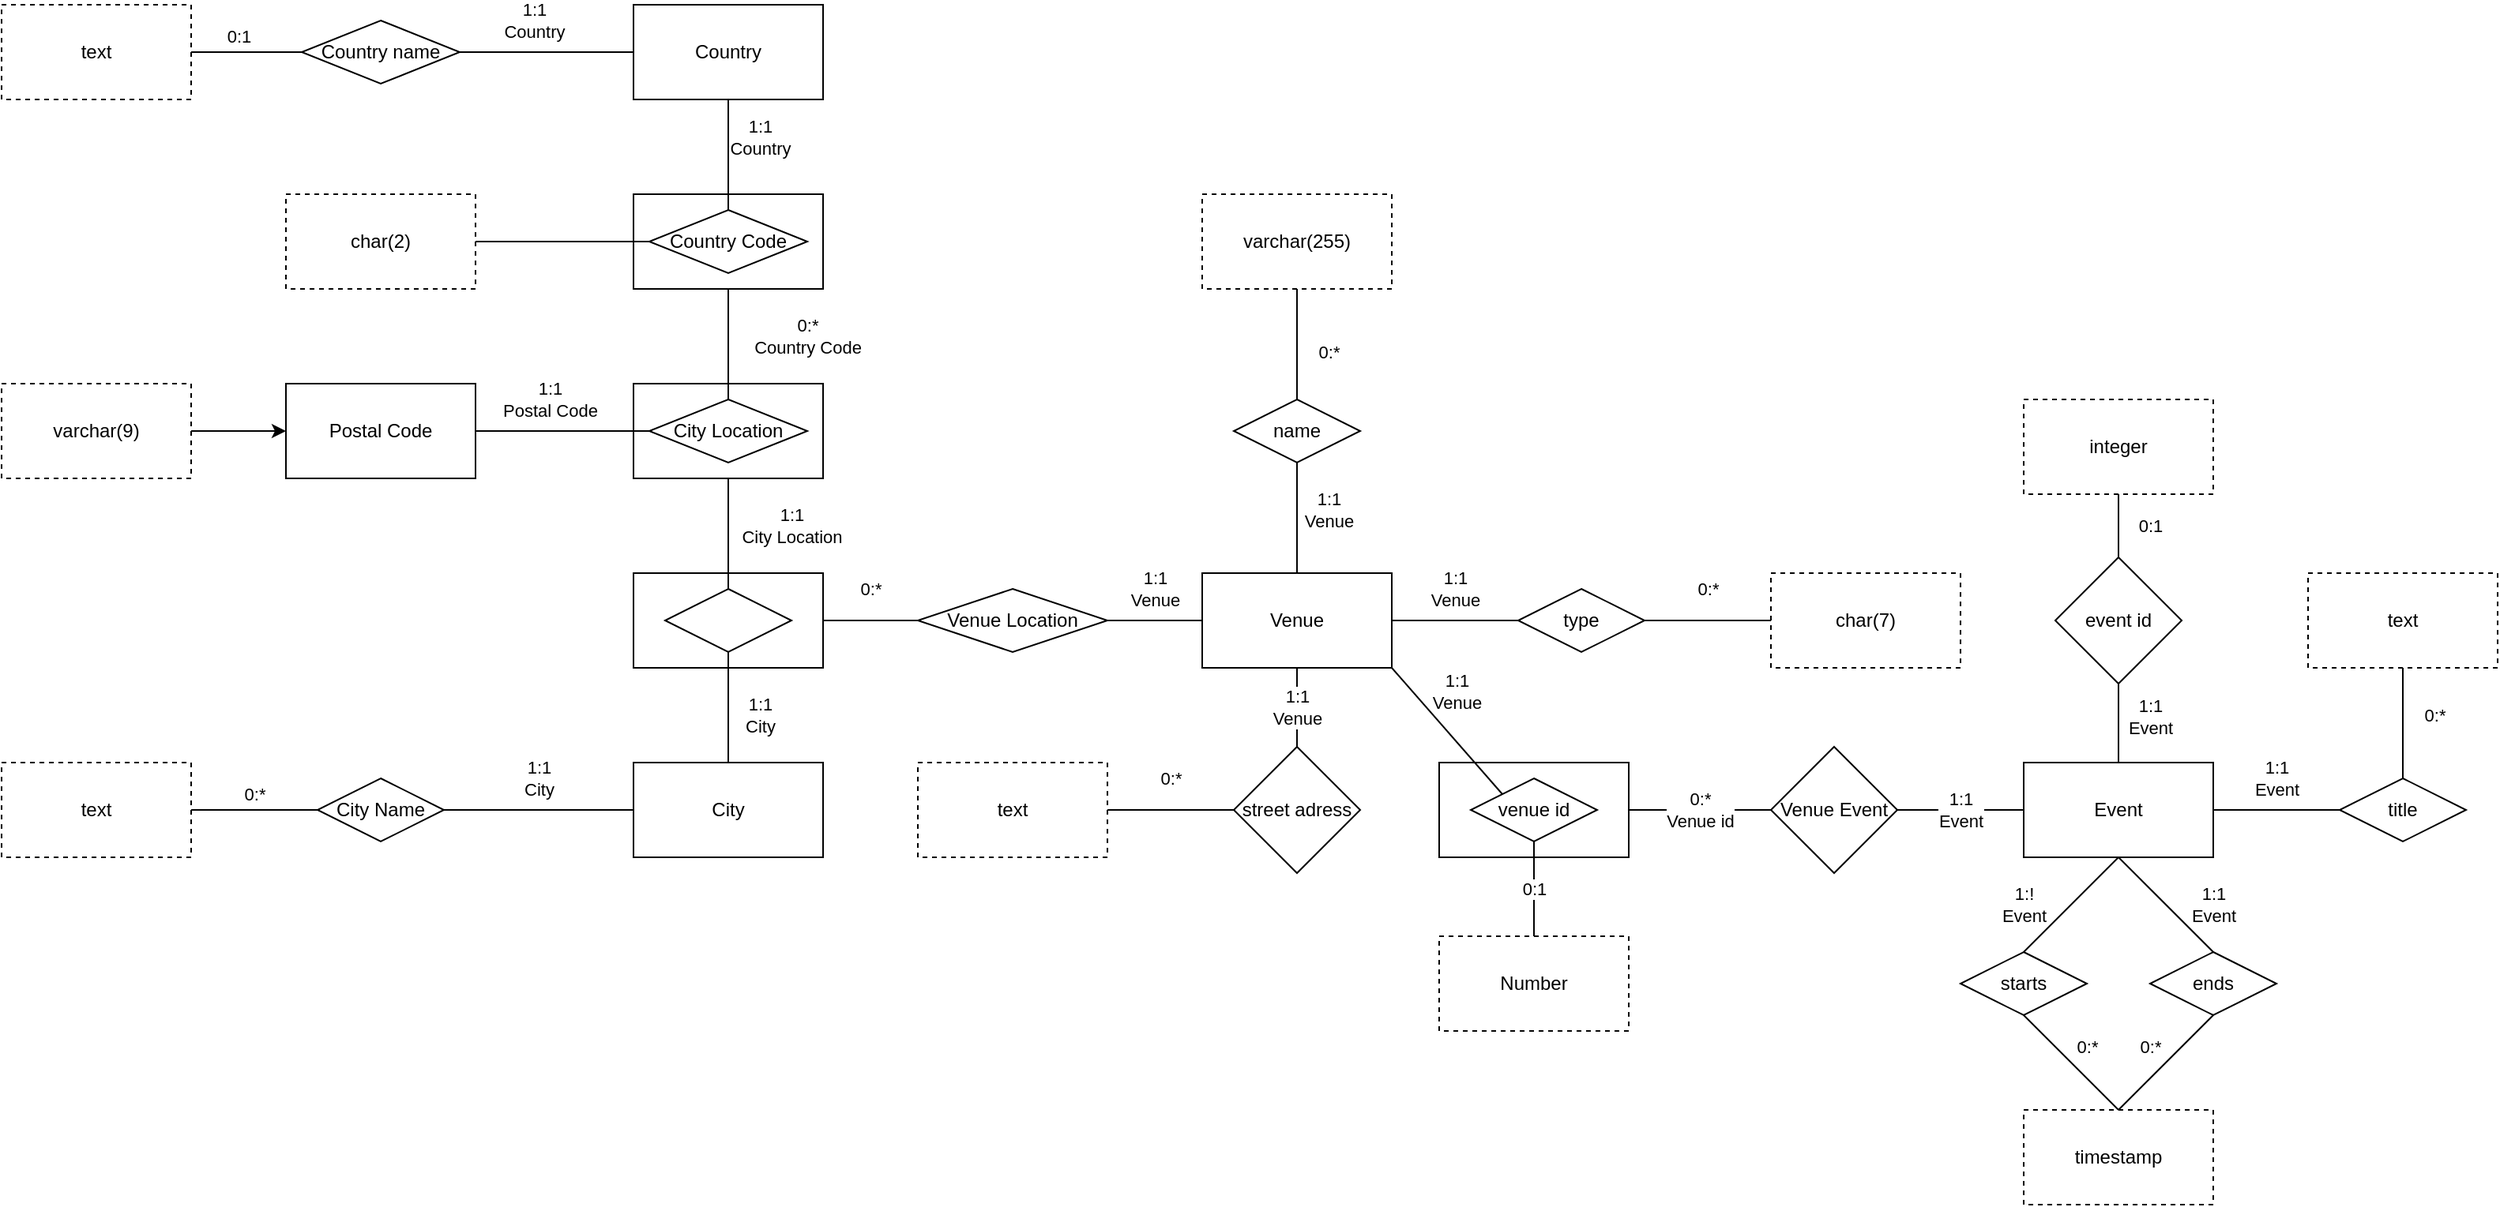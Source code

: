 <mxfile version="13.10.6" type="device"><diagram id="1RJzegxEWN4WttszqWZl" name="Page-1"><mxGraphModel dx="1730" dy="912" grid="1" gridSize="10" guides="1" tooltips="1" connect="1" arrows="1" fold="1" page="1" pageScale="1" pageWidth="3300" pageHeight="4681" math="0" shadow="0"><root><mxCell id="0"/><mxCell id="1" parent="0"/><mxCell id="apH5CqQ7-RL1Zlp_R_It-50" value="" style="rounded=0;whiteSpace=wrap;html=1;" vertex="1" parent="1"><mxGeometry x="950" y="530" width="120" height="60" as="geometry"/></mxCell><mxCell id="apH5CqQ7-RL1Zlp_R_It-1" value="Country" style="rounded=0;whiteSpace=wrap;html=1;" vertex="1" parent="1"><mxGeometry x="440" y="50" width="120" height="60" as="geometry"/></mxCell><mxCell id="apH5CqQ7-RL1Zlp_R_It-2" value="char(2)" style="rounded=0;whiteSpace=wrap;html=1;dashed=1;" vertex="1" parent="1"><mxGeometry x="220" y="170" width="120" height="60" as="geometry"/></mxCell><mxCell id="apH5CqQ7-RL1Zlp_R_It-3" value="text" style="rounded=0;whiteSpace=wrap;html=1;dashed=1;" vertex="1" parent="1"><mxGeometry x="40" y="50" width="120" height="60" as="geometry"/></mxCell><mxCell id="apH5CqQ7-RL1Zlp_R_It-8" value="Country name" style="rhombus;whiteSpace=wrap;html=1;" vertex="1" parent="1"><mxGeometry x="230" y="60" width="100" height="40" as="geometry"/></mxCell><mxCell id="apH5CqQ7-RL1Zlp_R_It-9" value="0:1&lt;br&gt;" style="endArrow=none;html=1;entryX=1;entryY=0.5;entryDx=0;entryDy=0;exitX=0;exitY=0.5;exitDx=0;exitDy=0;" edge="1" parent="1" source="apH5CqQ7-RL1Zlp_R_It-8" target="apH5CqQ7-RL1Zlp_R_It-3"><mxGeometry x="0.143" y="-10" width="50" height="50" relative="1" as="geometry"><mxPoint x="270" y="310" as="sourcePoint"/><mxPoint x="320" y="260" as="targetPoint"/><mxPoint as="offset"/></mxGeometry></mxCell><mxCell id="apH5CqQ7-RL1Zlp_R_It-10" value="1:1&lt;br&gt;Country" style="endArrow=none;html=1;entryX=1;entryY=0.5;entryDx=0;entryDy=0;exitX=0;exitY=0.5;exitDx=0;exitDy=0;" edge="1" parent="1" source="apH5CqQ7-RL1Zlp_R_It-1" target="apH5CqQ7-RL1Zlp_R_It-8"><mxGeometry x="0.143" y="-20" width="50" height="50" relative="1" as="geometry"><mxPoint x="270" y="310" as="sourcePoint"/><mxPoint x="320" y="260" as="targetPoint"/><mxPoint as="offset"/></mxGeometry></mxCell><mxCell id="apH5CqQ7-RL1Zlp_R_It-12" value="City" style="rounded=0;whiteSpace=wrap;html=1;" vertex="1" parent="1"><mxGeometry x="440" y="530" width="120" height="60" as="geometry"/></mxCell><mxCell id="apH5CqQ7-RL1Zlp_R_It-14" value="" style="group" vertex="1" connectable="0" parent="1"><mxGeometry x="440" y="170" width="120" height="60" as="geometry"/></mxCell><mxCell id="apH5CqQ7-RL1Zlp_R_It-4" value="" style="rounded=0;whiteSpace=wrap;html=1;" vertex="1" parent="apH5CqQ7-RL1Zlp_R_It-14"><mxGeometry width="120" height="60" as="geometry"/></mxCell><mxCell id="apH5CqQ7-RL1Zlp_R_It-5" value="Country Code" style="rhombus;whiteSpace=wrap;html=1;" vertex="1" parent="apH5CqQ7-RL1Zlp_R_It-14"><mxGeometry x="10" y="10" width="100" height="40" as="geometry"/></mxCell><mxCell id="apH5CqQ7-RL1Zlp_R_It-17" value="City Name" style="rhombus;whiteSpace=wrap;html=1;" vertex="1" parent="1"><mxGeometry x="240" y="540" width="80" height="40" as="geometry"/></mxCell><mxCell id="apH5CqQ7-RL1Zlp_R_It-19" value="varchar(9)" style="rounded=0;whiteSpace=wrap;html=1;dashed=1;" vertex="1" parent="1"><mxGeometry x="40" y="290" width="120" height="60" as="geometry"/></mxCell><mxCell id="apH5CqQ7-RL1Zlp_R_It-23" value="text" style="rounded=0;whiteSpace=wrap;html=1;dashed=1;" vertex="1" parent="1"><mxGeometry x="40" y="530" width="120" height="60" as="geometry"/></mxCell><mxCell id="apH5CqQ7-RL1Zlp_R_It-24" value="0:*" style="endArrow=none;html=1;exitX=0;exitY=0.5;exitDx=0;exitDy=0;entryX=1;entryY=0.5;entryDx=0;entryDy=0;" edge="1" parent="1" source="apH5CqQ7-RL1Zlp_R_It-17" target="apH5CqQ7-RL1Zlp_R_It-23"><mxGeometry y="-10" width="50" height="50" relative="1" as="geometry"><mxPoint x="270" y="310" as="sourcePoint"/><mxPoint x="320" y="260" as="targetPoint"/><mxPoint as="offset"/></mxGeometry></mxCell><mxCell id="apH5CqQ7-RL1Zlp_R_It-25" value="1:1&lt;br&gt;City" style="endArrow=none;html=1;exitX=0;exitY=0.5;exitDx=0;exitDy=0;entryX=1;entryY=0.5;entryDx=0;entryDy=0;" edge="1" parent="1" source="apH5CqQ7-RL1Zlp_R_It-12" target="apH5CqQ7-RL1Zlp_R_It-17"><mxGeometry y="-20" width="50" height="50" relative="1" as="geometry"><mxPoint x="170" y="330" as="sourcePoint"/><mxPoint x="320" y="260" as="targetPoint"/><mxPoint as="offset"/></mxGeometry></mxCell><mxCell id="apH5CqQ7-RL1Zlp_R_It-7" value="" style="endArrow=none;html=1;entryX=1;entryY=0.5;entryDx=0;entryDy=0;exitX=0;exitY=0.5;exitDx=0;exitDy=0;" edge="1" parent="1" source="apH5CqQ7-RL1Zlp_R_It-5" target="apH5CqQ7-RL1Zlp_R_It-2"><mxGeometry width="50" height="50" relative="1" as="geometry"><mxPoint x="400" y="160" as="sourcePoint"/><mxPoint x="320" y="260" as="targetPoint"/></mxGeometry></mxCell><mxCell id="apH5CqQ7-RL1Zlp_R_It-6" value="1:1&lt;br&gt;Country" style="endArrow=none;html=1;entryX=0.5;entryY=0;entryDx=0;entryDy=0;exitX=0.5;exitY=1;exitDx=0;exitDy=0;" edge="1" parent="1" source="apH5CqQ7-RL1Zlp_R_It-1" target="apH5CqQ7-RL1Zlp_R_It-5"><mxGeometry x="-0.333" y="20" width="50" height="50" relative="1" as="geometry"><mxPoint x="270" y="310" as="sourcePoint"/><mxPoint x="320" y="260" as="targetPoint"/><mxPoint as="offset"/></mxGeometry></mxCell><mxCell id="apH5CqQ7-RL1Zlp_R_It-26" value="Venue" style="rounded=0;whiteSpace=wrap;html=1;" vertex="1" parent="1"><mxGeometry x="800" y="410" width="120" height="60" as="geometry"/></mxCell><mxCell id="apH5CqQ7-RL1Zlp_R_It-27" value="Number" style="rounded=0;whiteSpace=wrap;html=1;dashed=1;" vertex="1" parent="1"><mxGeometry x="950" y="640" width="120" height="60" as="geometry"/></mxCell><mxCell id="apH5CqQ7-RL1Zlp_R_It-28" value="venue id" style="rhombus;whiteSpace=wrap;html=1;" vertex="1" parent="1"><mxGeometry x="970" y="540" width="80" height="40" as="geometry"/></mxCell><mxCell id="apH5CqQ7-RL1Zlp_R_It-29" value="varchar(255)" style="rounded=0;whiteSpace=wrap;html=1;dashed=1;" vertex="1" parent="1"><mxGeometry x="800" y="170" width="120" height="60" as="geometry"/></mxCell><mxCell id="apH5CqQ7-RL1Zlp_R_It-30" value="name" style="rhombus;whiteSpace=wrap;html=1;" vertex="1" parent="1"><mxGeometry x="820" y="300" width="80" height="40" as="geometry"/></mxCell><mxCell id="apH5CqQ7-RL1Zlp_R_It-31" value="text" style="rounded=0;whiteSpace=wrap;html=1;dashed=1;" vertex="1" parent="1"><mxGeometry x="620" y="530" width="120" height="60" as="geometry"/></mxCell><mxCell id="apH5CqQ7-RL1Zlp_R_It-32" value="char(7)" style="rounded=0;whiteSpace=wrap;html=1;dashed=1;" vertex="1" parent="1"><mxGeometry x="1160" y="410" width="120" height="60" as="geometry"/></mxCell><mxCell id="apH5CqQ7-RL1Zlp_R_It-33" value="street adress" style="rhombus;whiteSpace=wrap;html=1;" vertex="1" parent="1"><mxGeometry x="820" y="520" width="80" height="80" as="geometry"/></mxCell><mxCell id="apH5CqQ7-RL1Zlp_R_It-34" value="type" style="rhombus;whiteSpace=wrap;html=1;" vertex="1" parent="1"><mxGeometry x="1000" y="420" width="80" height="40" as="geometry"/></mxCell><mxCell id="apH5CqQ7-RL1Zlp_R_It-37" value="0:*" style="endArrow=none;html=1;entryX=0.5;entryY=0;entryDx=0;entryDy=0;exitX=0.5;exitY=1;exitDx=0;exitDy=0;" edge="1" parent="1" source="apH5CqQ7-RL1Zlp_R_It-29" target="apH5CqQ7-RL1Zlp_R_It-30"><mxGeometry x="0.143" y="20" width="50" height="50" relative="1" as="geometry"><mxPoint x="310" y="580" as="sourcePoint"/><mxPoint x="360" y="530" as="targetPoint"/><mxPoint as="offset"/></mxGeometry></mxCell><mxCell id="apH5CqQ7-RL1Zlp_R_It-38" value="0:1" style="endArrow=none;html=1;entryX=0.5;entryY=1;entryDx=0;entryDy=0;exitX=0.5;exitY=0;exitDx=0;exitDy=0;" edge="1" parent="1" source="apH5CqQ7-RL1Zlp_R_It-27" target="apH5CqQ7-RL1Zlp_R_It-28"><mxGeometry width="50" height="50" relative="1" as="geometry"><mxPoint x="310" y="580" as="sourcePoint"/><mxPoint x="360" y="530" as="targetPoint"/></mxGeometry></mxCell><mxCell id="apH5CqQ7-RL1Zlp_R_It-39" value="1:1&lt;br&gt;Venue" style="endArrow=none;html=1;entryX=0.5;entryY=1;entryDx=0;entryDy=0;exitX=0.5;exitY=0;exitDx=0;exitDy=0;" edge="1" parent="1" source="apH5CqQ7-RL1Zlp_R_It-33" target="apH5CqQ7-RL1Zlp_R_It-26"><mxGeometry width="50" height="50" relative="1" as="geometry"><mxPoint x="310" y="580" as="sourcePoint"/><mxPoint x="360" y="530" as="targetPoint"/></mxGeometry></mxCell><mxCell id="apH5CqQ7-RL1Zlp_R_It-40" value="0:*&lt;br&gt;" style="endArrow=none;html=1;entryX=0;entryY=0.5;entryDx=0;entryDy=0;exitX=1;exitY=0.5;exitDx=0;exitDy=0;" edge="1" parent="1" source="apH5CqQ7-RL1Zlp_R_It-31" target="apH5CqQ7-RL1Zlp_R_It-33"><mxGeometry y="20" width="50" height="50" relative="1" as="geometry"><mxPoint x="310" y="580" as="sourcePoint"/><mxPoint x="360" y="530" as="targetPoint"/><mxPoint as="offset"/></mxGeometry></mxCell><mxCell id="apH5CqQ7-RL1Zlp_R_It-42" value="0:*" style="endArrow=none;html=1;entryX=0;entryY=0.5;entryDx=0;entryDy=0;exitX=1;exitY=0.5;exitDx=0;exitDy=0;" edge="1" parent="1" source="apH5CqQ7-RL1Zlp_R_It-34" target="apH5CqQ7-RL1Zlp_R_It-32"><mxGeometry y="20" width="50" height="50" relative="1" as="geometry"><mxPoint x="310" y="580" as="sourcePoint"/><mxPoint x="360" y="530" as="targetPoint"/><mxPoint as="offset"/></mxGeometry></mxCell><mxCell id="apH5CqQ7-RL1Zlp_R_It-43" value="1:1&lt;br&gt;Venue" style="endArrow=none;html=1;exitX=0;exitY=0;exitDx=0;exitDy=0;entryX=1;entryY=1;entryDx=0;entryDy=0;" edge="1" parent="1" source="apH5CqQ7-RL1Zlp_R_It-28" target="apH5CqQ7-RL1Zlp_R_It-26"><mxGeometry x="0.286" y="-21" width="50" height="50" relative="1" as="geometry"><mxPoint x="500" y="440" as="sourcePoint"/><mxPoint x="550" y="390" as="targetPoint"/><mxPoint as="offset"/></mxGeometry></mxCell><mxCell id="apH5CqQ7-RL1Zlp_R_It-44" value="1:1&lt;br&gt;Venue" style="endArrow=none;html=1;entryX=0;entryY=0.5;entryDx=0;entryDy=0;exitX=1;exitY=0.5;exitDx=0;exitDy=0;" edge="1" parent="1" source="apH5CqQ7-RL1Zlp_R_It-26" target="apH5CqQ7-RL1Zlp_R_It-34"><mxGeometry y="20" width="50" height="50" relative="1" as="geometry"><mxPoint x="500" y="440" as="sourcePoint"/><mxPoint x="550" y="390" as="targetPoint"/><mxPoint as="offset"/></mxGeometry></mxCell><mxCell id="apH5CqQ7-RL1Zlp_R_It-45" value="1:1&lt;br&gt;Venue" style="endArrow=none;html=1;entryX=0.5;entryY=1;entryDx=0;entryDy=0;exitX=0.5;exitY=0;exitDx=0;exitDy=0;" edge="1" parent="1" source="apH5CqQ7-RL1Zlp_R_It-26" target="apH5CqQ7-RL1Zlp_R_It-30"><mxGeometry x="0.143" y="-20" width="50" height="50" relative="1" as="geometry"><mxPoint x="500" y="440" as="sourcePoint"/><mxPoint x="550" y="390" as="targetPoint"/><mxPoint as="offset"/></mxGeometry></mxCell><mxCell id="apH5CqQ7-RL1Zlp_R_It-46" value="Event" style="rounded=0;whiteSpace=wrap;html=1;" vertex="1" parent="1"><mxGeometry x="1320" y="530" width="120" height="60" as="geometry"/></mxCell><mxCell id="apH5CqQ7-RL1Zlp_R_It-47" value="integer" style="rounded=0;whiteSpace=wrap;html=1;dashed=1;" vertex="1" parent="1"><mxGeometry x="1320" y="300" width="120" height="60" as="geometry"/></mxCell><mxCell id="apH5CqQ7-RL1Zlp_R_It-48" value="event id" style="rhombus;whiteSpace=wrap;html=1;" vertex="1" parent="1"><mxGeometry x="1340" y="400" width="80" height="80" as="geometry"/></mxCell><mxCell id="apH5CqQ7-RL1Zlp_R_It-49" value="text" style="rounded=0;whiteSpace=wrap;html=1;dashed=1;" vertex="1" parent="1"><mxGeometry x="1500" y="410" width="120" height="60" as="geometry"/></mxCell><mxCell id="apH5CqQ7-RL1Zlp_R_It-51" value="title" style="rhombus;whiteSpace=wrap;html=1;" vertex="1" parent="1"><mxGeometry x="1520" y="540" width="80" height="40" as="geometry"/></mxCell><mxCell id="apH5CqQ7-RL1Zlp_R_It-52" value="timestamp" style="rounded=0;whiteSpace=wrap;html=1;dashed=1;" vertex="1" parent="1"><mxGeometry x="1320" y="750" width="120" height="60" as="geometry"/></mxCell><mxCell id="apH5CqQ7-RL1Zlp_R_It-53" value="starts" style="rhombus;whiteSpace=wrap;html=1;" vertex="1" parent="1"><mxGeometry x="1280" y="650" width="80" height="40" as="geometry"/></mxCell><mxCell id="apH5CqQ7-RL1Zlp_R_It-54" value="ends" style="rhombus;whiteSpace=wrap;html=1;" vertex="1" parent="1"><mxGeometry x="1400" y="650" width="80" height="40" as="geometry"/></mxCell><mxCell id="apH5CqQ7-RL1Zlp_R_It-79" value="" style="group" vertex="1" connectable="0" parent="1"><mxGeometry x="440" y="290" width="120" height="60" as="geometry"/></mxCell><mxCell id="apH5CqQ7-RL1Zlp_R_It-78" value="" style="rounded=0;whiteSpace=wrap;html=1;" vertex="1" parent="apH5CqQ7-RL1Zlp_R_It-79"><mxGeometry width="120" height="60" as="geometry"/></mxCell><mxCell id="apH5CqQ7-RL1Zlp_R_It-77" value="City Location" style="rhombus;whiteSpace=wrap;html=1;" vertex="1" parent="apH5CqQ7-RL1Zlp_R_It-79"><mxGeometry x="10" y="10" width="100" height="40" as="geometry"/></mxCell><mxCell id="apH5CqQ7-RL1Zlp_R_It-80" value="Postal Code" style="rounded=0;whiteSpace=wrap;html=1;" vertex="1" parent="1"><mxGeometry x="220" y="290" width="120" height="60" as="geometry"/></mxCell><mxCell id="apH5CqQ7-RL1Zlp_R_It-11" value="0:*&lt;br&gt;Country Code" style="endArrow=none;html=1;entryX=0.5;entryY=1;entryDx=0;entryDy=0;exitX=0.5;exitY=0;exitDx=0;exitDy=0;" edge="1" parent="1" source="apH5CqQ7-RL1Zlp_R_It-77" target="apH5CqQ7-RL1Zlp_R_It-4"><mxGeometry x="0.143" y="-50" width="50" height="50" relative="1" as="geometry"><mxPoint x="460" y="210" as="sourcePoint"/><mxPoint x="320" y="260" as="targetPoint"/><mxPoint as="offset"/></mxGeometry></mxCell><mxCell id="apH5CqQ7-RL1Zlp_R_It-81" value="" style="endArrow=classic;html=1;strokeWidth=1;exitX=1;exitY=0.5;exitDx=0;exitDy=0;entryX=0;entryY=0.5;entryDx=0;entryDy=0;" edge="1" parent="1" source="apH5CqQ7-RL1Zlp_R_It-19" target="apH5CqQ7-RL1Zlp_R_It-80"><mxGeometry width="50" height="50" relative="1" as="geometry"><mxPoint x="340" y="200" as="sourcePoint"/><mxPoint x="200" y="250" as="targetPoint"/></mxGeometry></mxCell><mxCell id="apH5CqQ7-RL1Zlp_R_It-82" value="1:1&lt;br&gt;Postal Code" style="endArrow=none;html=1;strokeWidth=1;exitX=1;exitY=0.5;exitDx=0;exitDy=0;entryX=0;entryY=0.5;entryDx=0;entryDy=0;" edge="1" parent="1" source="apH5CqQ7-RL1Zlp_R_It-80" target="apH5CqQ7-RL1Zlp_R_It-77"><mxGeometry x="-0.143" y="20" width="50" height="50" relative="1" as="geometry"><mxPoint x="340" y="200" as="sourcePoint"/><mxPoint x="390" y="150" as="targetPoint"/><mxPoint as="offset"/></mxGeometry></mxCell><mxCell id="apH5CqQ7-RL1Zlp_R_It-85" value="1:1&lt;br&gt;Event" style="endArrow=none;html=1;strokeWidth=1;entryX=1;entryY=0.5;entryDx=0;entryDy=0;exitX=0;exitY=0.5;exitDx=0;exitDy=0;" edge="1" parent="1" source="apH5CqQ7-RL1Zlp_R_It-51" target="apH5CqQ7-RL1Zlp_R_It-46"><mxGeometry y="-20" width="50" height="50" relative="1" as="geometry"><mxPoint x="1490" y="600" as="sourcePoint"/><mxPoint x="320" y="660" as="targetPoint"/><mxPoint as="offset"/></mxGeometry></mxCell><mxCell id="apH5CqQ7-RL1Zlp_R_It-86" value="0:*" style="endArrow=none;html=1;strokeWidth=1;entryX=0.5;entryY=0;entryDx=0;entryDy=0;exitX=0.5;exitY=1;exitDx=0;exitDy=0;" edge="1" parent="1" source="apH5CqQ7-RL1Zlp_R_It-49" target="apH5CqQ7-RL1Zlp_R_It-51"><mxGeometry x="-0.143" y="20" width="50" height="50" relative="1" as="geometry"><mxPoint x="230" y="740" as="sourcePoint"/><mxPoint x="320" y="660" as="targetPoint"/><mxPoint as="offset"/></mxGeometry></mxCell><mxCell id="apH5CqQ7-RL1Zlp_R_It-87" value="0:*" style="endArrow=none;html=1;strokeWidth=1;entryX=0.5;entryY=1;entryDx=0;entryDy=0;exitX=0.5;exitY=0;exitDx=0;exitDy=0;" edge="1" parent="1" source="apH5CqQ7-RL1Zlp_R_It-52" target="apH5CqQ7-RL1Zlp_R_It-54"><mxGeometry y="14" width="50" height="50" relative="1" as="geometry"><mxPoint x="270" y="710" as="sourcePoint"/><mxPoint x="320" y="660" as="targetPoint"/><mxPoint as="offset"/></mxGeometry></mxCell><mxCell id="apH5CqQ7-RL1Zlp_R_It-88" value="1:1&lt;br&gt;Event" style="endArrow=none;html=1;strokeWidth=1;entryX=0.5;entryY=1;entryDx=0;entryDy=0;exitX=0.5;exitY=0;exitDx=0;exitDy=0;" edge="1" parent="1" source="apH5CqQ7-RL1Zlp_R_It-54" target="apH5CqQ7-RL1Zlp_R_It-46"><mxGeometry x="-0.5" y="-21" width="50" height="50" relative="1" as="geometry"><mxPoint x="270" y="710" as="sourcePoint"/><mxPoint x="320" y="660" as="targetPoint"/><mxPoint as="offset"/></mxGeometry></mxCell><mxCell id="apH5CqQ7-RL1Zlp_R_It-89" value="1:!&lt;br&gt;Event" style="endArrow=none;html=1;strokeWidth=1;entryX=0.5;entryY=1;entryDx=0;entryDy=0;exitX=0.5;exitY=0;exitDx=0;exitDy=0;" edge="1" parent="1" source="apH5CqQ7-RL1Zlp_R_It-53" target="apH5CqQ7-RL1Zlp_R_It-46"><mxGeometry x="-0.5" y="21" width="50" height="50" relative="1" as="geometry"><mxPoint x="270" y="710" as="sourcePoint"/><mxPoint x="320" y="660" as="targetPoint"/><mxPoint as="offset"/></mxGeometry></mxCell><mxCell id="apH5CqQ7-RL1Zlp_R_It-90" value="1:1&lt;br&gt;Event" style="endArrow=none;html=1;strokeWidth=1;entryX=0.5;entryY=1;entryDx=0;entryDy=0;" edge="1" parent="1" source="apH5CqQ7-RL1Zlp_R_It-46" target="apH5CqQ7-RL1Zlp_R_It-48"><mxGeometry x="0.2" y="-20" width="50" height="50" relative="1" as="geometry"><mxPoint x="270" y="710" as="sourcePoint"/><mxPoint x="320" y="660" as="targetPoint"/><mxPoint y="1" as="offset"/></mxGeometry></mxCell><mxCell id="apH5CqQ7-RL1Zlp_R_It-91" value="0:1" style="endArrow=none;html=1;strokeWidth=1;entryX=0.5;entryY=1;entryDx=0;entryDy=0;exitX=0.5;exitY=0;exitDx=0;exitDy=0;" edge="1" parent="1" source="apH5CqQ7-RL1Zlp_R_It-48" target="apH5CqQ7-RL1Zlp_R_It-47"><mxGeometry y="-20" width="50" height="50" relative="1" as="geometry"><mxPoint x="270" y="710" as="sourcePoint"/><mxPoint x="320" y="660" as="targetPoint"/><mxPoint as="offset"/></mxGeometry></mxCell><mxCell id="apH5CqQ7-RL1Zlp_R_It-92" value="0:*" style="endArrow=none;html=1;strokeWidth=1;entryX=0.5;entryY=0;entryDx=0;entryDy=0;exitX=0.5;exitY=1;exitDx=0;exitDy=0;" edge="1" parent="1" source="apH5CqQ7-RL1Zlp_R_It-53" target="apH5CqQ7-RL1Zlp_R_It-52"><mxGeometry y="14" width="50" height="50" relative="1" as="geometry"><mxPoint x="270" y="710" as="sourcePoint"/><mxPoint x="320" y="660" as="targetPoint"/><mxPoint as="offset"/></mxGeometry></mxCell><mxCell id="apH5CqQ7-RL1Zlp_R_It-99" value="" style="rounded=0;whiteSpace=wrap;html=1;" vertex="1" parent="1"><mxGeometry x="440" y="410" width="120" height="60" as="geometry"/></mxCell><mxCell id="apH5CqQ7-RL1Zlp_R_It-94" value="" style="rhombus;whiteSpace=wrap;html=1;" vertex="1" parent="1"><mxGeometry x="460" y="420" width="80" height="40" as="geometry"/></mxCell><mxCell id="apH5CqQ7-RL1Zlp_R_It-98" value="1:1&lt;br&gt;City" style="endArrow=none;html=1;strokeWidth=1;entryX=0.5;entryY=1;entryDx=0;entryDy=0;exitX=0.5;exitY=0;exitDx=0;exitDy=0;" edge="1" parent="1" source="apH5CqQ7-RL1Zlp_R_It-12" target="apH5CqQ7-RL1Zlp_R_It-94"><mxGeometry x="-0.143" y="-20" width="50" height="50" relative="1" as="geometry"><mxPoint x="560" y="590" as="sourcePoint"/><mxPoint x="610" y="540" as="targetPoint"/><mxPoint as="offset"/></mxGeometry></mxCell><mxCell id="apH5CqQ7-RL1Zlp_R_It-96" value="1:1&lt;br&gt;City Location" style="endArrow=none;html=1;strokeWidth=1;entryX=0.5;entryY=1;entryDx=0;entryDy=0;exitX=0.5;exitY=0;exitDx=0;exitDy=0;" edge="1" parent="1" source="apH5CqQ7-RL1Zlp_R_It-94" target="apH5CqQ7-RL1Zlp_R_It-78"><mxGeometry x="0.143" y="-40" width="50" height="50" relative="1" as="geometry"><mxPoint x="700" y="340" as="sourcePoint"/><mxPoint x="750" y="290" as="targetPoint"/><mxPoint as="offset"/></mxGeometry></mxCell><mxCell id="apH5CqQ7-RL1Zlp_R_It-100" value="Venue Location" style="rhombus;whiteSpace=wrap;html=1;" vertex="1" parent="1"><mxGeometry x="620" y="420" width="120" height="40" as="geometry"/></mxCell><mxCell id="apH5CqQ7-RL1Zlp_R_It-101" value="1:1&lt;br&gt;Venue" style="endArrow=none;html=1;strokeWidth=1;exitX=1;exitY=0.5;exitDx=0;exitDy=0;entryX=0;entryY=0.5;entryDx=0;entryDy=0;" edge="1" parent="1" source="apH5CqQ7-RL1Zlp_R_It-100" target="apH5CqQ7-RL1Zlp_R_It-26"><mxGeometry y="20" width="50" height="50" relative="1" as="geometry"><mxPoint x="630" y="370" as="sourcePoint"/><mxPoint x="680" y="320" as="targetPoint"/><mxPoint as="offset"/></mxGeometry></mxCell><mxCell id="apH5CqQ7-RL1Zlp_R_It-102" value="0:*" style="endArrow=none;html=1;strokeWidth=1;exitX=1;exitY=0.5;exitDx=0;exitDy=0;entryX=0;entryY=0.5;entryDx=0;entryDy=0;" edge="1" parent="1" source="apH5CqQ7-RL1Zlp_R_It-99" target="apH5CqQ7-RL1Zlp_R_It-100"><mxGeometry y="20" width="50" height="50" relative="1" as="geometry"><mxPoint x="630" y="370" as="sourcePoint"/><mxPoint x="680" y="320" as="targetPoint"/><mxPoint as="offset"/></mxGeometry></mxCell><mxCell id="apH5CqQ7-RL1Zlp_R_It-103" value="1:1&lt;br&gt;Event" style="endArrow=none;html=1;strokeWidth=1;entryX=0;entryY=0.5;entryDx=0;entryDy=0;exitX=1;exitY=0.5;exitDx=0;exitDy=0;" edge="1" parent="1" source="apH5CqQ7-RL1Zlp_R_It-104" target="apH5CqQ7-RL1Zlp_R_It-46"><mxGeometry width="50" height="50" relative="1" as="geometry"><mxPoint x="1110" y="560" as="sourcePoint"/><mxPoint x="930" y="660" as="targetPoint"/></mxGeometry></mxCell><mxCell id="apH5CqQ7-RL1Zlp_R_It-104" value="Venue Event" style="rhombus;whiteSpace=wrap;html=1;" vertex="1" parent="1"><mxGeometry x="1160" y="520" width="80" height="80" as="geometry"/></mxCell><mxCell id="apH5CqQ7-RL1Zlp_R_It-105" value="0:*&lt;br&gt;Venue id" style="endArrow=none;html=1;strokeWidth=1;entryX=0;entryY=0.5;entryDx=0;entryDy=0;exitX=1;exitY=0.5;exitDx=0;exitDy=0;" edge="1" parent="1" source="apH5CqQ7-RL1Zlp_R_It-50" target="apH5CqQ7-RL1Zlp_R_It-104"><mxGeometry width="50" height="50" relative="1" as="geometry"><mxPoint x="880" y="710" as="sourcePoint"/><mxPoint x="930" y="660" as="targetPoint"/></mxGeometry></mxCell></root></mxGraphModel></diagram></mxfile>